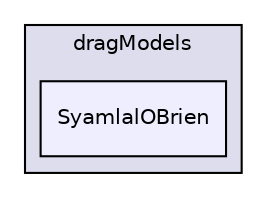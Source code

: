 digraph "applications/solvers/multiphase/twoPhaseEulerFoam/interfacialModels/dragModels/SyamlalOBrien" {
  bgcolor=transparent;
  compound=true
  node [ fontsize="10", fontname="Helvetica"];
  edge [ labelfontsize="10", labelfontname="Helvetica"];
  subgraph clusterdir_c58268a9b7712e9928f15c977fe2c49e {
    graph [ bgcolor="#ddddee", pencolor="black", label="dragModels" fontname="Helvetica", fontsize="10", URL="dir_c58268a9b7712e9928f15c977fe2c49e.html"]
  dir_3dc504e34b5abf36e178780c9019d428 [shape=box, label="SyamlalOBrien", style="filled", fillcolor="#eeeeff", pencolor="black", URL="dir_3dc504e34b5abf36e178780c9019d428.html"];
  }
}
